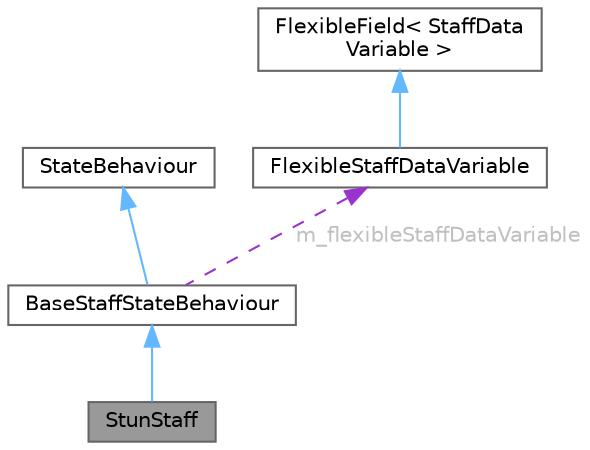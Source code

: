 digraph "StunStaff"
{
 // LATEX_PDF_SIZE
  bgcolor="transparent";
  edge [fontname=Helvetica,fontsize=10,labelfontname=Helvetica,labelfontsize=10];
  node [fontname=Helvetica,fontsize=10,shape=box,height=0.2,width=0.4];
  Node1 [id="Node000001",label="StunStaff",height=0.2,width=0.4,color="gray40", fillcolor="grey60", style="filled", fontcolor="black",tooltip="使われてない説"];
  Node2 -> Node1 [id="edge1_Node000001_Node000002",dir="back",color="steelblue1",style="solid",tooltip=" "];
  Node2 [id="Node000002",label="BaseStaffStateBehaviour",height=0.2,width=0.4,color="gray40", fillcolor="white", style="filled",URL="$class_base_staff_state_behaviour.html",tooltip=" "];
  Node3 -> Node2 [id="edge2_Node000002_Node000003",dir="back",color="steelblue1",style="solid",tooltip=" "];
  Node3 [id="Node000003",label="StateBehaviour",height=0.2,width=0.4,color="gray40", fillcolor="white", style="filled",tooltip=" "];
  Node4 -> Node2 [id="edge3_Node000002_Node000004",dir="back",color="darkorchid3",style="dashed",tooltip=" ",label=" m_flexibleStaffDataVariable",fontcolor="grey" ];
  Node4 [id="Node000004",label="FlexibleStaffDataVariable",height=0.2,width=0.4,color="gray40", fillcolor="white", style="filled",URL="$class_flexible_staff_data_variable.html",tooltip=" "];
  Node5 -> Node4 [id="edge4_Node000004_Node000005",dir="back",color="steelblue1",style="solid",tooltip=" "];
  Node5 [id="Node000005",label="FlexibleField\< StaffData\lVariable \>",height=0.2,width=0.4,color="gray40", fillcolor="white", style="filled",tooltip=" "];
}
